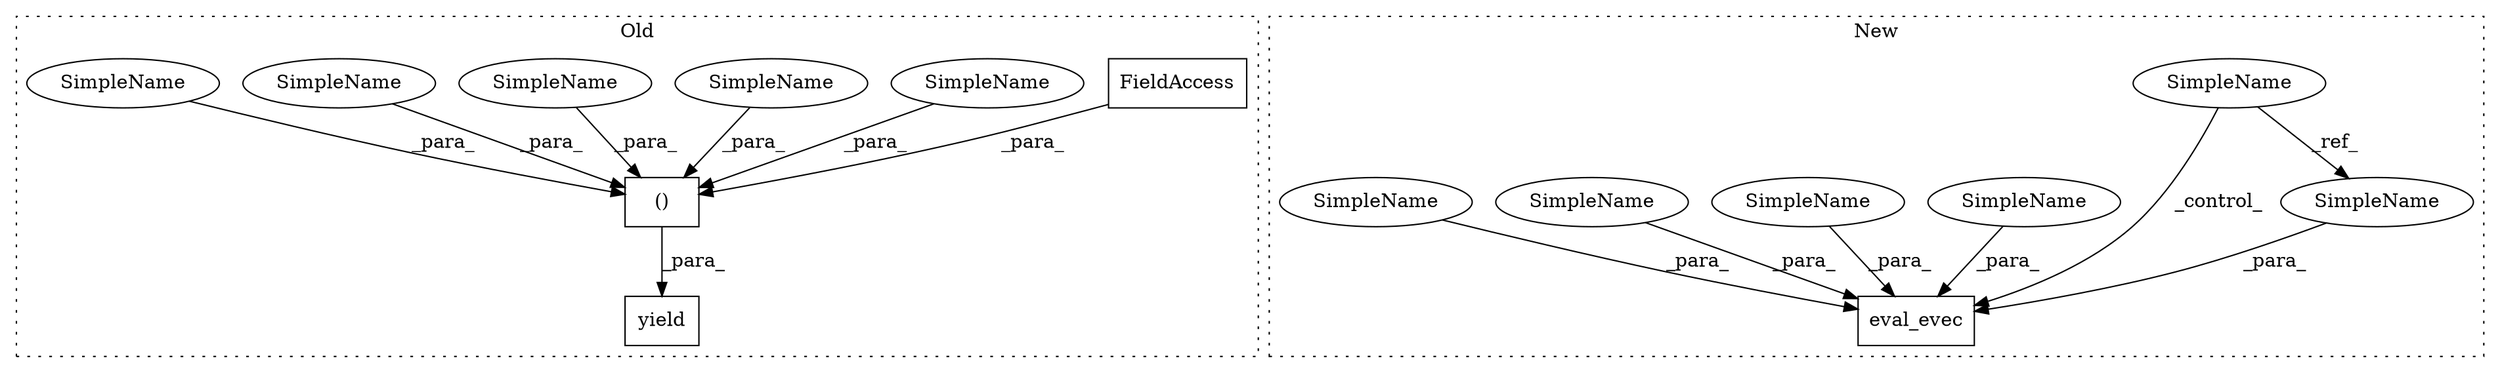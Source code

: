 digraph G {
subgraph cluster0 {
1 [label="()" a="106" s="15542" l="167" shape="box"];
3 [label="yield" a="112" s="15518" l="24" shape="box"];
4 [label="FieldAccess" a="22" s="15542" l="9" shape="box"];
6 [label="SimpleName" a="42" s="15600" l="3" shape="ellipse"];
8 [label="SimpleName" a="42" s="15683" l="7" shape="ellipse"];
10 [label="SimpleName" a="42" s="15703" l="6" shape="ellipse"];
11 [label="SimpleName" a="42" s="15586" l="1" shape="ellipse"];
13 [label="SimpleName" a="42" s="15630" l="5" shape="ellipse"];
label = "Old";
style="dotted";
}
subgraph cluster1 {
2 [label="eval_evec" a="32" s="15166,15225" l="10,1" shape="box"];
5 [label="SimpleName" a="42" s="14694" l="5" shape="ellipse"];
7 [label="SimpleName" a="42" s="15188" l="3" shape="ellipse"];
9 [label="SimpleName" a="42" s="15194" l="5" shape="ellipse"];
12 [label="SimpleName" a="42" s="15211" l="7" shape="ellipse"];
14 [label="SimpleName" a="42" s="15186" l="1" shape="ellipse"];
15 [label="SimpleName" a="42" s="15219" l="6" shape="ellipse"];
label = "New";
style="dotted";
}
1 -> 3 [label="_para_"];
4 -> 1 [label="_para_"];
5 -> 2 [label="_control_"];
5 -> 9 [label="_ref_"];
6 -> 1 [label="_para_"];
7 -> 2 [label="_para_"];
8 -> 1 [label="_para_"];
9 -> 2 [label="_para_"];
10 -> 1 [label="_para_"];
11 -> 1 [label="_para_"];
12 -> 2 [label="_para_"];
13 -> 1 [label="_para_"];
14 -> 2 [label="_para_"];
15 -> 2 [label="_para_"];
}